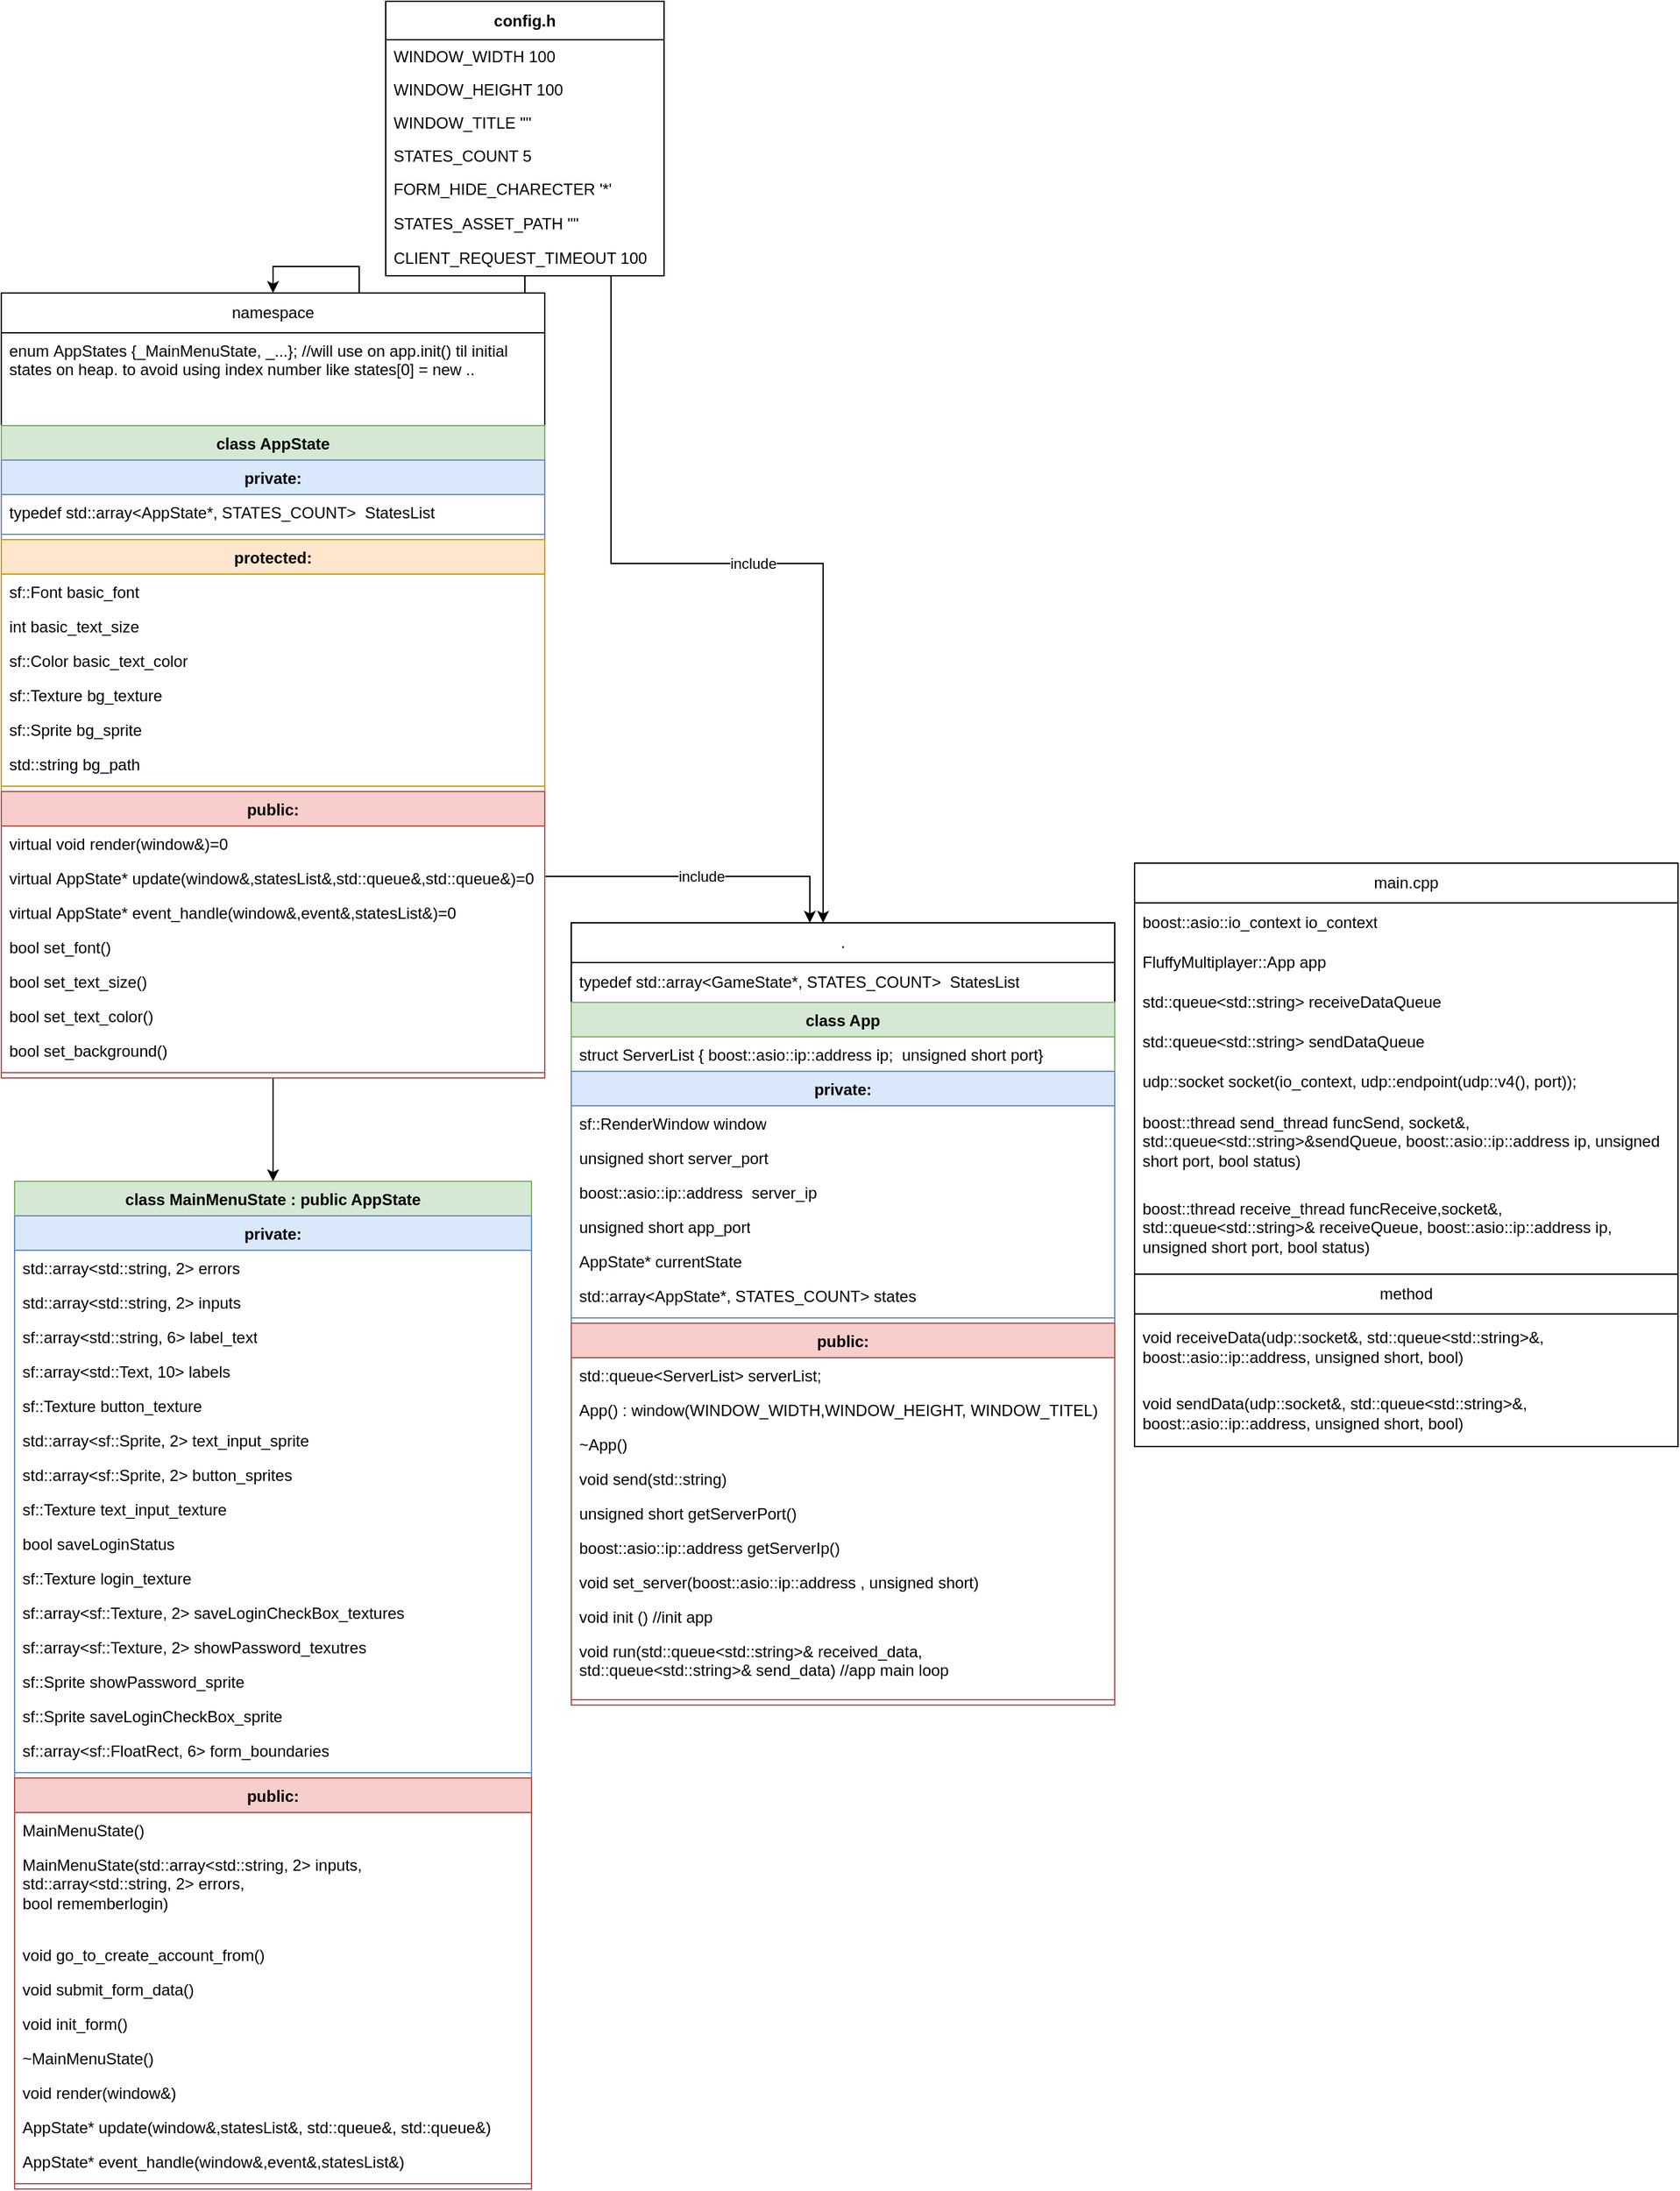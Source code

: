 <mxfile version="22.1.0" type="device">
  <diagram name="Page-1" id="7Li9UANoML4oVNlSwk63">
    <mxGraphModel dx="957" dy="1528" grid="1" gridSize="10" guides="1" tooltips="1" connect="1" arrows="1" fold="1" page="1" pageScale="1" pageWidth="850" pageHeight="1100" math="0" shadow="0">
      <root>
        <mxCell id="0" />
        <mxCell id="1" parent="0" />
        <mxCell id="5Nd1VUIgEl3wB4-zYDqk-30" value="include" style="edgeStyle=orthogonalEdgeStyle;rounded=0;orthogonalLoop=1;jettySize=auto;html=1;" parent="1" source="5Nd1VUIgEl3wB4-zYDqk-27" target="5Nd1VUIgEl3wB4-zYDqk-95" edge="1">
          <mxGeometry relative="1" as="geometry">
            <Array as="points">
              <mxPoint x="470" y="-666" />
              <mxPoint x="630" y="-666" />
            </Array>
          </mxGeometry>
        </mxCell>
        <mxCell id="5Nd1VUIgEl3wB4-zYDqk-63" value="include" style="edgeStyle=orthogonalEdgeStyle;rounded=0;orthogonalLoop=1;jettySize=auto;html=1;" parent="1" source="5Nd1VUIgEl3wB4-zYDqk-27" target="5Nd1VUIgEl3wB4-zYDqk-88" edge="1">
          <mxGeometry relative="1" as="geometry" />
        </mxCell>
        <mxCell id="5Nd1VUIgEl3wB4-zYDqk-27" value="config.h" style="swimlane;fontStyle=1;align=center;verticalAlign=middle;childLayout=stackLayout;horizontal=1;startSize=29;horizontalStack=0;resizeParent=1;resizeParentMax=0;resizeLast=0;collapsible=0;marginBottom=0;html=1;whiteSpace=wrap;" parent="1" vertex="1">
          <mxGeometry x="300" y="-1090" width="210" height="207" as="geometry" />
        </mxCell>
        <mxCell id="5Nd1VUIgEl3wB4-zYDqk-31" value="WINDOW_WIDTH 100" style="text;html=1;strokeColor=none;fillColor=none;align=left;verticalAlign=middle;spacingLeft=4;spacingRight=4;overflow=hidden;rotatable=0;points=[[0,0.5],[1,0.5]];portConstraint=eastwest;whiteSpace=wrap;" parent="5Nd1VUIgEl3wB4-zYDqk-27" vertex="1">
          <mxGeometry y="29" width="210" height="25" as="geometry" />
        </mxCell>
        <mxCell id="5Nd1VUIgEl3wB4-zYDqk-29" value="WINDOW_HEIGHT 100" style="text;html=1;strokeColor=none;fillColor=none;align=left;verticalAlign=middle;spacingLeft=4;spacingRight=4;overflow=hidden;rotatable=0;points=[[0,0.5],[1,0.5]];portConstraint=eastwest;whiteSpace=wrap;" parent="5Nd1VUIgEl3wB4-zYDqk-27" vertex="1">
          <mxGeometry y="54" width="210" height="25" as="geometry" />
        </mxCell>
        <mxCell id="5Nd1VUIgEl3wB4-zYDqk-32" value="WINDOW_TITLE &quot;&quot;" style="text;html=1;strokeColor=none;fillColor=none;align=left;verticalAlign=middle;spacingLeft=4;spacingRight=4;overflow=hidden;rotatable=0;points=[[0,0.5],[1,0.5]];portConstraint=eastwest;whiteSpace=wrap;" parent="5Nd1VUIgEl3wB4-zYDqk-27" vertex="1">
          <mxGeometry y="79" width="210" height="25" as="geometry" />
        </mxCell>
        <mxCell id="5Nd1VUIgEl3wB4-zYDqk-43" value="STATES_COUNT 5" style="text;html=1;strokeColor=none;fillColor=none;align=left;verticalAlign=middle;spacingLeft=4;spacingRight=4;overflow=hidden;rotatable=0;points=[[0,0.5],[1,0.5]];portConstraint=eastwest;whiteSpace=wrap;" parent="5Nd1VUIgEl3wB4-zYDqk-27" vertex="1">
          <mxGeometry y="104" width="210" height="25" as="geometry" />
        </mxCell>
        <mxCell id="5Nd1VUIgEl3wB4-zYDqk-137" value="FORM_HIDE_CHARECTER &#39;*&#39;" style="text;html=1;strokeColor=none;fillColor=none;align=left;verticalAlign=middle;spacingLeft=4;spacingRight=4;overflow=hidden;rotatable=0;points=[[0,0.5],[1,0.5]];portConstraint=eastwest;whiteSpace=wrap;" parent="5Nd1VUIgEl3wB4-zYDqk-27" vertex="1">
          <mxGeometry y="129" width="210" height="26" as="geometry" />
        </mxCell>
        <mxCell id="5Nd1VUIgEl3wB4-zYDqk-152" value="STATES_ASSET_PATH &quot;&quot;" style="text;html=1;strokeColor=none;fillColor=none;align=left;verticalAlign=middle;spacingLeft=4;spacingRight=4;overflow=hidden;rotatable=0;points=[[0,0.5],[1,0.5]];portConstraint=eastwest;whiteSpace=wrap;" parent="5Nd1VUIgEl3wB4-zYDqk-27" vertex="1">
          <mxGeometry y="155" width="210" height="26" as="geometry" />
        </mxCell>
        <mxCell id="5Nd1VUIgEl3wB4-zYDqk-145" value="CLIENT_REQUEST_TIMEOUT 100" style="text;html=1;strokeColor=none;fillColor=none;align=left;verticalAlign=middle;spacingLeft=4;spacingRight=4;overflow=hidden;rotatable=0;points=[[0,0.5],[1,0.5]];portConstraint=eastwest;whiteSpace=wrap;" parent="5Nd1VUIgEl3wB4-zYDqk-27" vertex="1">
          <mxGeometry y="181" width="210" height="26" as="geometry" />
        </mxCell>
        <mxCell id="5Nd1VUIgEl3wB4-zYDqk-80" style="edgeStyle=orthogonalEdgeStyle;rounded=0;orthogonalLoop=1;jettySize=auto;html=1;" parent="1" source="5Nd1VUIgEl3wB4-zYDqk-51" target="5Nd1VUIgEl3wB4-zYDqk-67" edge="1">
          <mxGeometry relative="1" as="geometry" />
        </mxCell>
        <mxCell id="5Nd1VUIgEl3wB4-zYDqk-67" value="class MainMenuState : public AppState" style="swimlane;fontStyle=1;align=center;verticalAlign=top;childLayout=stackLayout;horizontal=1;startSize=26;horizontalStack=0;resizeParent=1;resizeParentMax=0;resizeLast=0;collapsible=1;marginBottom=0;whiteSpace=wrap;html=1;fillColor=#d5e8d4;strokeColor=#82b366;" parent="1" vertex="1">
          <mxGeometry x="20" y="-200" width="390" height="760" as="geometry" />
        </mxCell>
        <mxCell id="5Nd1VUIgEl3wB4-zYDqk-69" value="private:" style="swimlane;fontStyle=1;align=center;verticalAlign=top;childLayout=stackLayout;horizontal=1;startSize=26;horizontalStack=0;resizeParent=1;resizeParentMax=0;resizeLast=0;collapsible=1;marginBottom=0;whiteSpace=wrap;html=1;fillColor=#dae8fc;strokeColor=#6c8ebf;" parent="5Nd1VUIgEl3wB4-zYDqk-67" vertex="1">
          <mxGeometry y="26" width="390" height="424" as="geometry" />
        </mxCell>
        <mxCell id="5Nd1VUIgEl3wB4-zYDqk-117" value="std::array&amp;lt;std::string, 2&amp;gt; errors" style="text;strokeColor=none;fillColor=none;align=left;verticalAlign=top;spacingLeft=4;spacingRight=4;overflow=hidden;rotatable=0;points=[[0,0.5],[1,0.5]];portConstraint=eastwest;whiteSpace=wrap;html=1;" parent="5Nd1VUIgEl3wB4-zYDqk-69" vertex="1">
          <mxGeometry y="26" width="390" height="26" as="geometry" />
        </mxCell>
        <mxCell id="5Nd1VUIgEl3wB4-zYDqk-71" value="std::array&amp;lt;std::string, 2&amp;gt; inputs" style="text;strokeColor=none;fillColor=none;align=left;verticalAlign=top;spacingLeft=4;spacingRight=4;overflow=hidden;rotatable=0;points=[[0,0.5],[1,0.5]];portConstraint=eastwest;whiteSpace=wrap;html=1;" parent="5Nd1VUIgEl3wB4-zYDqk-69" vertex="1">
          <mxGeometry y="52" width="390" height="26" as="geometry" />
        </mxCell>
        <mxCell id="5Nd1VUIgEl3wB4-zYDqk-120" value="sf::array&amp;lt;std::string, 6&amp;gt; label_text" style="text;strokeColor=none;fillColor=none;align=left;verticalAlign=top;spacingLeft=4;spacingRight=4;overflow=hidden;rotatable=0;points=[[0,0.5],[1,0.5]];portConstraint=eastwest;whiteSpace=wrap;html=1;" parent="5Nd1VUIgEl3wB4-zYDqk-69" vertex="1">
          <mxGeometry y="78" width="390" height="26" as="geometry" />
        </mxCell>
        <mxCell id="5Nd1VUIgEl3wB4-zYDqk-131" value="sf::array&amp;lt;std::Text, 10&amp;gt; labels" style="text;strokeColor=none;fillColor=none;align=left;verticalAlign=top;spacingLeft=4;spacingRight=4;overflow=hidden;rotatable=0;points=[[0,0.5],[1,0.5]];portConstraint=eastwest;whiteSpace=wrap;html=1;" parent="5Nd1VUIgEl3wB4-zYDqk-69" vertex="1">
          <mxGeometry y="104" width="390" height="26" as="geometry" />
        </mxCell>
        <mxCell id="5Nd1VUIgEl3wB4-zYDqk-133" value="sf::Texture button_texture" style="text;strokeColor=none;fillColor=none;align=left;verticalAlign=top;spacingLeft=4;spacingRight=4;overflow=hidden;rotatable=0;points=[[0,0.5],[1,0.5]];portConstraint=eastwest;whiteSpace=wrap;html=1;" parent="5Nd1VUIgEl3wB4-zYDqk-69" vertex="1">
          <mxGeometry y="130" width="390" height="26" as="geometry" />
        </mxCell>
        <mxCell id="5Nd1VUIgEl3wB4-zYDqk-135" value="std::array&amp;lt;sf::Sprite, 2&amp;gt; text_input_sprite" style="text;strokeColor=none;fillColor=none;align=left;verticalAlign=top;spacingLeft=4;spacingRight=4;overflow=hidden;rotatable=0;points=[[0,0.5],[1,0.5]];portConstraint=eastwest;whiteSpace=wrap;html=1;" parent="5Nd1VUIgEl3wB4-zYDqk-69" vertex="1">
          <mxGeometry y="156" width="390" height="26" as="geometry" />
        </mxCell>
        <mxCell id="5Nd1VUIgEl3wB4-zYDqk-134" value="std::array&amp;lt;sf::Sprite, 2&amp;gt; button_sprites" style="text;strokeColor=none;fillColor=none;align=left;verticalAlign=top;spacingLeft=4;spacingRight=4;overflow=hidden;rotatable=0;points=[[0,0.5],[1,0.5]];portConstraint=eastwest;whiteSpace=wrap;html=1;" parent="5Nd1VUIgEl3wB4-zYDqk-69" vertex="1">
          <mxGeometry y="182" width="390" height="26" as="geometry" />
        </mxCell>
        <mxCell id="5Nd1VUIgEl3wB4-zYDqk-132" value="sf::Texture text_input_texture" style="text;strokeColor=none;fillColor=none;align=left;verticalAlign=top;spacingLeft=4;spacingRight=4;overflow=hidden;rotatable=0;points=[[0,0.5],[1,0.5]];portConstraint=eastwest;whiteSpace=wrap;html=1;" parent="5Nd1VUIgEl3wB4-zYDqk-69" vertex="1">
          <mxGeometry y="208" width="390" height="26" as="geometry" />
        </mxCell>
        <mxCell id="5Nd1VUIgEl3wB4-zYDqk-118" value="bool saveLoginStatus" style="text;strokeColor=none;fillColor=none;align=left;verticalAlign=top;spacingLeft=4;spacingRight=4;overflow=hidden;rotatable=0;points=[[0,0.5],[1,0.5]];portConstraint=eastwest;whiteSpace=wrap;html=1;" parent="5Nd1VUIgEl3wB4-zYDqk-69" vertex="1">
          <mxGeometry y="234" width="390" height="26" as="geometry" />
        </mxCell>
        <mxCell id="5Nd1VUIgEl3wB4-zYDqk-119" value="sf::Texture login_texture" style="text;strokeColor=none;fillColor=none;align=left;verticalAlign=top;spacingLeft=4;spacingRight=4;overflow=hidden;rotatable=0;points=[[0,0.5],[1,0.5]];portConstraint=eastwest;whiteSpace=wrap;html=1;" parent="5Nd1VUIgEl3wB4-zYDqk-69" vertex="1">
          <mxGeometry y="260" width="390" height="26" as="geometry" />
        </mxCell>
        <mxCell id="5Nd1VUIgEl3wB4-zYDqk-121" value="sf::array&amp;lt;sf::Texture, 2&amp;gt; saveLoginCheckBox_textures" style="text;strokeColor=none;fillColor=none;align=left;verticalAlign=top;spacingLeft=4;spacingRight=4;overflow=hidden;rotatable=0;points=[[0,0.5],[1,0.5]];portConstraint=eastwest;whiteSpace=wrap;html=1;" parent="5Nd1VUIgEl3wB4-zYDqk-69" vertex="1">
          <mxGeometry y="286" width="390" height="26" as="geometry" />
        </mxCell>
        <mxCell id="5Nd1VUIgEl3wB4-zYDqk-123" value="sf::array&amp;lt;sf::Texture, 2&amp;gt; showPassword_texutres" style="text;strokeColor=none;fillColor=none;align=left;verticalAlign=top;spacingLeft=4;spacingRight=4;overflow=hidden;rotatable=0;points=[[0,0.5],[1,0.5]];portConstraint=eastwest;whiteSpace=wrap;html=1;" parent="5Nd1VUIgEl3wB4-zYDqk-69" vertex="1">
          <mxGeometry y="312" width="390" height="26" as="geometry" />
        </mxCell>
        <mxCell id="5Nd1VUIgEl3wB4-zYDqk-136" value="sf::Sprite showPassword_sprite" style="text;strokeColor=none;fillColor=none;align=left;verticalAlign=top;spacingLeft=4;spacingRight=4;overflow=hidden;rotatable=0;points=[[0,0.5],[1,0.5]];portConstraint=eastwest;whiteSpace=wrap;html=1;" parent="5Nd1VUIgEl3wB4-zYDqk-69" vertex="1">
          <mxGeometry y="338" width="390" height="26" as="geometry" />
        </mxCell>
        <mxCell id="5Nd1VUIgEl3wB4-zYDqk-124" value="sf::Sprite saveLoginCheckBox_sprite" style="text;strokeColor=none;fillColor=none;align=left;verticalAlign=top;spacingLeft=4;spacingRight=4;overflow=hidden;rotatable=0;points=[[0,0.5],[1,0.5]];portConstraint=eastwest;whiteSpace=wrap;html=1;" parent="5Nd1VUIgEl3wB4-zYDqk-69" vertex="1">
          <mxGeometry y="364" width="390" height="26" as="geometry" />
        </mxCell>
        <mxCell id="5Nd1VUIgEl3wB4-zYDqk-122" value="sf::array&amp;lt;sf::FloatRect, 6&amp;gt; form_boundaries" style="text;strokeColor=none;fillColor=none;align=left;verticalAlign=top;spacingLeft=4;spacingRight=4;overflow=hidden;rotatable=0;points=[[0,0.5],[1,0.5]];portConstraint=eastwest;whiteSpace=wrap;html=1;" parent="5Nd1VUIgEl3wB4-zYDqk-69" vertex="1">
          <mxGeometry y="390" width="390" height="26" as="geometry" />
        </mxCell>
        <mxCell id="5Nd1VUIgEl3wB4-zYDqk-73" value="" style="line;strokeWidth=1;fillColor=none;align=left;verticalAlign=middle;spacingTop=-1;spacingLeft=3;spacingRight=3;rotatable=0;labelPosition=right;points=[];portConstraint=eastwest;strokeColor=inherit;" parent="5Nd1VUIgEl3wB4-zYDqk-69" vertex="1">
          <mxGeometry y="416" width="390" height="8" as="geometry" />
        </mxCell>
        <mxCell id="5Nd1VUIgEl3wB4-zYDqk-74" value="public:" style="swimlane;fontStyle=1;align=center;verticalAlign=top;childLayout=stackLayout;horizontal=1;startSize=26;horizontalStack=0;resizeParent=1;resizeParentMax=0;resizeLast=0;collapsible=1;marginBottom=0;whiteSpace=wrap;html=1;fillColor=#f8cecc;strokeColor=#b85450;" parent="5Nd1VUIgEl3wB4-zYDqk-67" vertex="1">
          <mxGeometry y="450" width="390" height="310" as="geometry" />
        </mxCell>
        <mxCell id="5Nd1VUIgEl3wB4-zYDqk-116" value="MainMenuState()" style="text;strokeColor=none;fillColor=none;align=left;verticalAlign=top;spacingLeft=4;spacingRight=4;overflow=hidden;rotatable=0;points=[[0,0.5],[1,0.5]];portConstraint=eastwest;whiteSpace=wrap;html=1;" parent="5Nd1VUIgEl3wB4-zYDqk-74" vertex="1">
          <mxGeometry y="26" width="390" height="26" as="geometry" />
        </mxCell>
        <mxCell id="5Nd1VUIgEl3wB4-zYDqk-78" value="MainMenuState(std::array&amp;lt;std::string, 2&amp;gt; inputs, &lt;br&gt;std::array&amp;lt;std::string, 2&amp;gt; errors,&lt;br&gt;bool rememberlogin)" style="text;strokeColor=none;fillColor=none;align=left;verticalAlign=top;spacingLeft=4;spacingRight=4;overflow=hidden;rotatable=0;points=[[0,0.5],[1,0.5]];portConstraint=eastwest;whiteSpace=wrap;html=1;" parent="5Nd1VUIgEl3wB4-zYDqk-74" vertex="1">
          <mxGeometry y="52" width="390" height="68" as="geometry" />
        </mxCell>
        <mxCell id="5Nd1VUIgEl3wB4-zYDqk-143" value="void go_to_create_account_from()" style="text;align=left;verticalAlign=top;spacingLeft=4;spacingRight=4;overflow=hidden;rotatable=0;points=[[0,0.5],[1,0.5]];portConstraint=eastwest;whiteSpace=wrap;html=1;fontColor=#000000;" parent="5Nd1VUIgEl3wB4-zYDqk-74" vertex="1">
          <mxGeometry y="120" width="390" height="26" as="geometry" />
        </mxCell>
        <mxCell id="5Nd1VUIgEl3wB4-zYDqk-142" value="void submit_form_data()" style="text;align=left;verticalAlign=top;spacingLeft=4;spacingRight=4;overflow=hidden;rotatable=0;points=[[0,0.5],[1,0.5]];portConstraint=eastwest;whiteSpace=wrap;html=1;fontColor=#000000;" parent="5Nd1VUIgEl3wB4-zYDqk-74" vertex="1">
          <mxGeometry y="146" width="390" height="26" as="geometry" />
        </mxCell>
        <mxCell id="5Nd1VUIgEl3wB4-zYDqk-138" value="void init_form()" style="text;align=left;verticalAlign=top;spacingLeft=4;spacingRight=4;overflow=hidden;rotatable=0;points=[[0,0.5],[1,0.5]];portConstraint=eastwest;whiteSpace=wrap;html=1;fontColor=#000000;" parent="5Nd1VUIgEl3wB4-zYDqk-74" vertex="1">
          <mxGeometry y="172" width="390" height="26" as="geometry" />
        </mxCell>
        <mxCell id="5Nd1VUIgEl3wB4-zYDqk-107" value="~MainMenuState()" style="text;strokeColor=none;fillColor=none;align=left;verticalAlign=top;spacingLeft=4;spacingRight=4;overflow=hidden;rotatable=0;points=[[0,0.5],[1,0.5]];portConstraint=eastwest;whiteSpace=wrap;html=1;" parent="5Nd1VUIgEl3wB4-zYDqk-74" vertex="1">
          <mxGeometry y="198" width="390" height="26" as="geometry" />
        </mxCell>
        <mxCell id="5Nd1VUIgEl3wB4-zYDqk-102" value="void render(window&amp;amp;)" style="text;align=left;verticalAlign=top;spacingLeft=4;spacingRight=4;overflow=hidden;rotatable=0;points=[[0,0.5],[1,0.5]];portConstraint=eastwest;whiteSpace=wrap;html=1;fontColor=#000000;" parent="5Nd1VUIgEl3wB4-zYDqk-74" vertex="1">
          <mxGeometry y="224" width="390" height="26" as="geometry" />
        </mxCell>
        <mxCell id="5Nd1VUIgEl3wB4-zYDqk-103" value="AppState*&amp;nbsp;update(window&amp;amp;,statesList&amp;amp;, std::queue&amp;amp;, std::queue&amp;amp;)" style="text;align=left;verticalAlign=top;spacingLeft=4;spacingRight=4;overflow=hidden;rotatable=0;points=[[0,0.5],[1,0.5]];portConstraint=eastwest;whiteSpace=wrap;html=1;fontColor=#000000;" parent="5Nd1VUIgEl3wB4-zYDqk-74" vertex="1">
          <mxGeometry y="250" width="390" height="26" as="geometry" />
        </mxCell>
        <mxCell id="5Nd1VUIgEl3wB4-zYDqk-104" value="AppState* event_handle(window&amp;amp;,event&amp;amp;,statesList&amp;amp;)" style="text;align=left;verticalAlign=top;spacingLeft=4;spacingRight=4;overflow=hidden;rotatable=0;points=[[0,0.5],[1,0.5]];portConstraint=eastwest;whiteSpace=wrap;html=1;fontColor=#000000;" parent="5Nd1VUIgEl3wB4-zYDqk-74" vertex="1">
          <mxGeometry y="276" width="390" height="26" as="geometry" />
        </mxCell>
        <mxCell id="5Nd1VUIgEl3wB4-zYDqk-79" value="" style="line;strokeWidth=1;fillColor=none;align=left;verticalAlign=middle;spacingTop=-1;spacingLeft=3;spacingRight=3;rotatable=0;labelPosition=right;points=[];portConstraint=eastwest;strokeColor=inherit;" parent="5Nd1VUIgEl3wB4-zYDqk-74" vertex="1">
          <mxGeometry y="302" width="390" height="8" as="geometry" />
        </mxCell>
        <mxCell id="5Nd1VUIgEl3wB4-zYDqk-101" value="include" style="edgeStyle=orthogonalEdgeStyle;rounded=0;orthogonalLoop=1;jettySize=auto;html=1;" parent="1" source="5Nd1VUIgEl3wB4-zYDqk-88" target="5Nd1VUIgEl3wB4-zYDqk-95" edge="1">
          <mxGeometry relative="1" as="geometry">
            <Array as="points">
              <mxPoint x="230" y="-430" />
              <mxPoint x="620" y="-430" />
            </Array>
          </mxGeometry>
        </mxCell>
        <mxCell id="5Nd1VUIgEl3wB4-zYDqk-88" value="namespace" style="swimlane;fontStyle=0;childLayout=stackLayout;horizontal=1;startSize=30;horizontalStack=0;resizeParent=1;resizeParentMax=0;resizeLast=0;collapsible=1;marginBottom=0;whiteSpace=wrap;html=1;" parent="1" vertex="1">
          <mxGeometry x="10" y="-870" width="410" height="592" as="geometry" />
        </mxCell>
        <mxCell id="5Nd1VUIgEl3wB4-zYDqk-94" value="enum&amp;nbsp;AppStates&amp;nbsp;{_MainMenuState, _...}; //will use on app.init() til initial states on heap. to avoid using index number like states[0] = new .." style="text;strokeColor=none;fillColor=none;align=left;verticalAlign=top;spacingLeft=4;spacingRight=4;overflow=hidden;rotatable=0;points=[[0,0.5],[1,0.5]];portConstraint=eastwest;whiteSpace=wrap;html=1;" parent="5Nd1VUIgEl3wB4-zYDqk-88" vertex="1">
          <mxGeometry y="30" width="410" height="70" as="geometry" />
        </mxCell>
        <mxCell id="5Nd1VUIgEl3wB4-zYDqk-51" value="class AppState" style="swimlane;fontStyle=1;align=center;verticalAlign=top;childLayout=stackLayout;horizontal=1;startSize=26;horizontalStack=0;resizeParent=1;resizeParentMax=0;resizeLast=0;collapsible=1;marginBottom=0;whiteSpace=wrap;html=1;fillColor=#d5e8d4;strokeColor=#82b366;" parent="5Nd1VUIgEl3wB4-zYDqk-88" vertex="1">
          <mxGeometry y="100" width="410" height="492" as="geometry" />
        </mxCell>
        <mxCell id="5Nd1VUIgEl3wB4-zYDqk-53" value="private:" style="swimlane;fontStyle=1;align=center;verticalAlign=top;childLayout=stackLayout;horizontal=1;startSize=26;horizontalStack=0;resizeParent=1;resizeParentMax=0;resizeLast=0;collapsible=1;marginBottom=0;whiteSpace=wrap;html=1;fillColor=#dae8fc;strokeColor=#6c8ebf;" parent="5Nd1VUIgEl3wB4-zYDqk-51" vertex="1">
          <mxGeometry y="26" width="410" height="60" as="geometry" />
        </mxCell>
        <mxCell id="5Nd1VUIgEl3wB4-zYDqk-86" value="typedef std::array&amp;lt;AppState*, STATES_COUNT&amp;gt;&amp;nbsp; StatesList" style="text;strokeColor=none;fillColor=none;align=left;verticalAlign=top;spacingLeft=4;spacingRight=4;overflow=hidden;rotatable=0;points=[[0,0.5],[1,0.5]];portConstraint=eastwest;whiteSpace=wrap;html=1;" parent="5Nd1VUIgEl3wB4-zYDqk-53" vertex="1">
          <mxGeometry y="26" width="410" height="26" as="geometry" />
        </mxCell>
        <mxCell id="5Nd1VUIgEl3wB4-zYDqk-57" value="" style="line;strokeWidth=1;fillColor=none;align=left;verticalAlign=middle;spacingTop=-1;spacingLeft=3;spacingRight=3;rotatable=0;labelPosition=right;points=[];portConstraint=eastwest;strokeColor=inherit;" parent="5Nd1VUIgEl3wB4-zYDqk-53" vertex="1">
          <mxGeometry y="52" width="410" height="8" as="geometry" />
        </mxCell>
        <mxCell id="5Nd1VUIgEl3wB4-zYDqk-81" value="protected:" style="swimlane;fontStyle=1;align=center;verticalAlign=top;childLayout=stackLayout;horizontal=1;startSize=26;horizontalStack=0;resizeParent=1;resizeParentMax=0;resizeLast=0;collapsible=1;marginBottom=0;whiteSpace=wrap;html=1;fillColor=#ffe6cc;strokeColor=#d79b00;" parent="5Nd1VUIgEl3wB4-zYDqk-51" vertex="1">
          <mxGeometry y="86" width="410" height="190" as="geometry" />
        </mxCell>
        <mxCell id="5Nd1VUIgEl3wB4-zYDqk-125" value="sf::Font basic_font" style="text;strokeColor=none;fillColor=none;align=left;verticalAlign=top;spacingLeft=4;spacingRight=4;overflow=hidden;rotatable=0;points=[[0,0.5],[1,0.5]];portConstraint=eastwest;whiteSpace=wrap;html=1;" parent="5Nd1VUIgEl3wB4-zYDqk-81" vertex="1">
          <mxGeometry y="26" width="410" height="26" as="geometry" />
        </mxCell>
        <mxCell id="5Nd1VUIgEl3wB4-zYDqk-127" value="int basic_text_size" style="text;strokeColor=none;fillColor=none;align=left;verticalAlign=top;spacingLeft=4;spacingRight=4;overflow=hidden;rotatable=0;points=[[0,0.5],[1,0.5]];portConstraint=eastwest;whiteSpace=wrap;html=1;" parent="5Nd1VUIgEl3wB4-zYDqk-81" vertex="1">
          <mxGeometry y="52" width="410" height="26" as="geometry" />
        </mxCell>
        <mxCell id="5Nd1VUIgEl3wB4-zYDqk-129" value="sf::Color basic_text_color" style="text;strokeColor=none;fillColor=none;align=left;verticalAlign=top;spacingLeft=4;spacingRight=4;overflow=hidden;rotatable=0;points=[[0,0.5],[1,0.5]];portConstraint=eastwest;whiteSpace=wrap;html=1;" parent="5Nd1VUIgEl3wB4-zYDqk-81" vertex="1">
          <mxGeometry y="78" width="410" height="26" as="geometry" />
        </mxCell>
        <mxCell id="5Nd1VUIgEl3wB4-zYDqk-82" value="sf::Texture bg_texture" style="text;strokeColor=none;fillColor=none;align=left;verticalAlign=top;spacingLeft=4;spacingRight=4;overflow=hidden;rotatable=0;points=[[0,0.5],[1,0.5]];portConstraint=eastwest;whiteSpace=wrap;html=1;" parent="5Nd1VUIgEl3wB4-zYDqk-81" vertex="1">
          <mxGeometry y="104" width="410" height="26" as="geometry" />
        </mxCell>
        <mxCell id="5Nd1VUIgEl3wB4-zYDqk-83" value="sf::Sprite bg_sprite" style="text;strokeColor=none;fillColor=none;align=left;verticalAlign=top;spacingLeft=4;spacingRight=4;overflow=hidden;rotatable=0;points=[[0,0.5],[1,0.5]];portConstraint=eastwest;whiteSpace=wrap;html=1;" parent="5Nd1VUIgEl3wB4-zYDqk-81" vertex="1">
          <mxGeometry y="130" width="410" height="26" as="geometry" />
        </mxCell>
        <mxCell id="5Nd1VUIgEl3wB4-zYDqk-84" value="std::string bg_path" style="text;strokeColor=none;fillColor=none;align=left;verticalAlign=top;spacingLeft=4;spacingRight=4;overflow=hidden;rotatable=0;points=[[0,0.5],[1,0.5]];portConstraint=eastwest;whiteSpace=wrap;html=1;" parent="5Nd1VUIgEl3wB4-zYDqk-81" vertex="1">
          <mxGeometry y="156" width="410" height="26" as="geometry" />
        </mxCell>
        <mxCell id="5Nd1VUIgEl3wB4-zYDqk-85" value="" style="line;strokeWidth=1;fillColor=none;align=left;verticalAlign=middle;spacingTop=-1;spacingLeft=3;spacingRight=3;rotatable=0;labelPosition=right;points=[];portConstraint=eastwest;strokeColor=inherit;" parent="5Nd1VUIgEl3wB4-zYDqk-81" vertex="1">
          <mxGeometry y="182" width="410" height="8" as="geometry" />
        </mxCell>
        <mxCell id="5Nd1VUIgEl3wB4-zYDqk-58" value="public:" style="swimlane;fontStyle=1;align=center;verticalAlign=top;childLayout=stackLayout;horizontal=1;startSize=26;horizontalStack=0;resizeParent=1;resizeParentMax=0;resizeLast=0;collapsible=1;marginBottom=0;whiteSpace=wrap;html=1;fillColor=#f8cecc;strokeColor=#b85450;" parent="5Nd1VUIgEl3wB4-zYDqk-51" vertex="1">
          <mxGeometry y="276" width="410" height="216" as="geometry" />
        </mxCell>
        <mxCell id="5Nd1VUIgEl3wB4-zYDqk-22" value="virtual void render(window&amp;amp;)=0" style="text;strokeColor=none;fillColor=none;align=left;verticalAlign=top;spacingLeft=4;spacingRight=4;overflow=hidden;rotatable=0;points=[[0,0.5],[1,0.5]];portConstraint=eastwest;whiteSpace=wrap;html=1;" parent="5Nd1VUIgEl3wB4-zYDqk-58" vertex="1">
          <mxGeometry y="26" width="410" height="26" as="geometry" />
        </mxCell>
        <mxCell id="5Nd1VUIgEl3wB4-zYDqk-24" value="virtual&amp;nbsp;AppState*&amp;nbsp;update(window&amp;amp;,statesList&amp;amp;,std::queue&amp;amp;,std::queue&amp;amp;)=0" style="text;strokeColor=none;fillColor=none;align=left;verticalAlign=top;spacingLeft=4;spacingRight=4;overflow=hidden;rotatable=0;points=[[0,0.5],[1,0.5]];portConstraint=eastwest;whiteSpace=wrap;html=1;" parent="5Nd1VUIgEl3wB4-zYDqk-58" vertex="1">
          <mxGeometry y="52" width="410" height="26" as="geometry" />
        </mxCell>
        <mxCell id="5Nd1VUIgEl3wB4-zYDqk-25" value="virtual&amp;nbsp;AppState* event_handle(window&amp;amp;,event&amp;amp;,statesList&amp;amp;)=0" style="text;strokeColor=none;fillColor=none;align=left;verticalAlign=top;spacingLeft=4;spacingRight=4;overflow=hidden;rotatable=0;points=[[0,0.5],[1,0.5]];portConstraint=eastwest;whiteSpace=wrap;html=1;" parent="5Nd1VUIgEl3wB4-zYDqk-58" vertex="1">
          <mxGeometry y="78" width="410" height="26" as="geometry" />
        </mxCell>
        <mxCell id="5Nd1VUIgEl3wB4-zYDqk-126" value="bool set_font()" style="text;strokeColor=none;fillColor=none;align=left;verticalAlign=top;spacingLeft=4;spacingRight=4;overflow=hidden;rotatable=0;points=[[0,0.5],[1,0.5]];portConstraint=eastwest;whiteSpace=wrap;html=1;" parent="5Nd1VUIgEl3wB4-zYDqk-58" vertex="1">
          <mxGeometry y="104" width="410" height="26" as="geometry" />
        </mxCell>
        <mxCell id="5Nd1VUIgEl3wB4-zYDqk-128" value="bool set_text_size()" style="text;strokeColor=none;fillColor=none;align=left;verticalAlign=top;spacingLeft=4;spacingRight=4;overflow=hidden;rotatable=0;points=[[0,0.5],[1,0.5]];portConstraint=eastwest;whiteSpace=wrap;html=1;" parent="5Nd1VUIgEl3wB4-zYDqk-58" vertex="1">
          <mxGeometry y="130" width="410" height="26" as="geometry" />
        </mxCell>
        <mxCell id="5Nd1VUIgEl3wB4-zYDqk-130" value="bool set_text_color()" style="text;strokeColor=none;fillColor=none;align=left;verticalAlign=top;spacingLeft=4;spacingRight=4;overflow=hidden;rotatable=0;points=[[0,0.5],[1,0.5]];portConstraint=eastwest;whiteSpace=wrap;html=1;" parent="5Nd1VUIgEl3wB4-zYDqk-58" vertex="1">
          <mxGeometry y="156" width="410" height="26" as="geometry" />
        </mxCell>
        <mxCell id="5Nd1VUIgEl3wB4-zYDqk-49" value="bool set_background()" style="text;strokeColor=none;fillColor=none;align=left;verticalAlign=top;spacingLeft=4;spacingRight=4;overflow=hidden;rotatable=0;points=[[0,0.5],[1,0.5]];portConstraint=eastwest;whiteSpace=wrap;html=1;" parent="5Nd1VUIgEl3wB4-zYDqk-58" vertex="1">
          <mxGeometry y="182" width="410" height="26" as="geometry" />
        </mxCell>
        <mxCell id="5Nd1VUIgEl3wB4-zYDqk-62" value="" style="line;strokeWidth=1;fillColor=none;align=left;verticalAlign=middle;spacingTop=-1;spacingLeft=3;spacingRight=3;rotatable=0;labelPosition=right;points=[];portConstraint=eastwest;strokeColor=inherit;" parent="5Nd1VUIgEl3wB4-zYDqk-58" vertex="1">
          <mxGeometry y="208" width="410" height="8" as="geometry" />
        </mxCell>
        <mxCell id="5Nd1VUIgEl3wB4-zYDqk-95" value="." style="swimlane;fontStyle=0;childLayout=stackLayout;horizontal=1;startSize=30;horizontalStack=0;resizeParent=1;resizeParentMax=0;resizeLast=0;collapsible=1;marginBottom=0;whiteSpace=wrap;html=1;" parent="1" vertex="1">
          <mxGeometry x="440" y="-395" width="410" height="590" as="geometry" />
        </mxCell>
        <mxCell id="5Nd1VUIgEl3wB4-zYDqk-98" value="typedef std::array&amp;lt;GameState*, STATES_COUNT&amp;gt;&amp;nbsp; StatesList" style="text;strokeColor=none;fillColor=none;align=left;verticalAlign=middle;spacingLeft=4;spacingRight=4;overflow=hidden;points=[[0,0.5],[1,0.5]];portConstraint=eastwest;rotatable=0;whiteSpace=wrap;html=1;" parent="5Nd1VUIgEl3wB4-zYDqk-95" vertex="1">
          <mxGeometry y="30" width="410" height="30" as="geometry" />
        </mxCell>
        <mxCell id="5Nd1VUIgEl3wB4-zYDqk-9" value="class App" style="swimlane;fontStyle=1;align=center;verticalAlign=top;childLayout=stackLayout;horizontal=1;startSize=26;horizontalStack=0;resizeParent=1;resizeParentMax=0;resizeLast=0;collapsible=1;marginBottom=0;whiteSpace=wrap;html=1;fillColor=#d5e8d4;strokeColor=#82b366;" parent="5Nd1VUIgEl3wB4-zYDqk-95" vertex="1">
          <mxGeometry y="60" width="410" height="530" as="geometry" />
        </mxCell>
        <mxCell id="_5e1NiXmXlnZ3C8gSHap-1" value="struct ServerList { boost::asio::ip::address ip;&amp;nbsp; unsigned short port}" style="text;strokeColor=none;fillColor=none;align=left;verticalAlign=top;spacingLeft=4;spacingRight=4;overflow=hidden;rotatable=0;points=[[0,0.5],[1,0.5]];portConstraint=eastwest;whiteSpace=wrap;html=1;" vertex="1" parent="5Nd1VUIgEl3wB4-zYDqk-9">
          <mxGeometry y="26" width="410" height="26" as="geometry" />
        </mxCell>
        <mxCell id="5Nd1VUIgEl3wB4-zYDqk-33" value="private:" style="swimlane;fontStyle=1;align=center;verticalAlign=top;childLayout=stackLayout;horizontal=1;startSize=26;horizontalStack=0;resizeParent=1;resizeParentMax=0;resizeLast=0;collapsible=1;marginBottom=0;whiteSpace=wrap;html=1;fillColor=#dae8fc;strokeColor=#6c8ebf;" parent="5Nd1VUIgEl3wB4-zYDqk-9" vertex="1">
          <mxGeometry y="52" width="410" height="190" as="geometry" />
        </mxCell>
        <mxCell id="5Nd1VUIgEl3wB4-zYDqk-34" value="sf::RenderWindow window" style="text;strokeColor=none;fillColor=none;align=left;verticalAlign=top;spacingLeft=4;spacingRight=4;overflow=hidden;rotatable=0;points=[[0,0.5],[1,0.5]];portConstraint=eastwest;whiteSpace=wrap;html=1;" parent="5Nd1VUIgEl3wB4-zYDqk-33" vertex="1">
          <mxGeometry y="26" width="410" height="26" as="geometry" />
        </mxCell>
        <mxCell id="5Nd1VUIgEl3wB4-zYDqk-147" value="unsigned short server_port" style="text;strokeColor=none;fillColor=none;align=left;verticalAlign=top;spacingLeft=4;spacingRight=4;overflow=hidden;rotatable=0;points=[[0,0.5],[1,0.5]];portConstraint=eastwest;whiteSpace=wrap;html=1;" parent="5Nd1VUIgEl3wB4-zYDqk-33" vertex="1">
          <mxGeometry y="52" width="410" height="26" as="geometry" />
        </mxCell>
        <mxCell id="5Nd1VUIgEl3wB4-zYDqk-148" value="boost::asio::ip::address&amp;nbsp; server_ip" style="text;strokeColor=none;fillColor=none;align=left;verticalAlign=top;spacingLeft=4;spacingRight=4;overflow=hidden;rotatable=0;points=[[0,0.5],[1,0.5]];portConstraint=eastwest;whiteSpace=wrap;html=1;" parent="5Nd1VUIgEl3wB4-zYDqk-33" vertex="1">
          <mxGeometry y="78" width="410" height="26" as="geometry" />
        </mxCell>
        <mxCell id="_5e1NiXmXlnZ3C8gSHap-3" value="unsigned short app_port" style="text;strokeColor=none;fillColor=none;align=left;verticalAlign=top;spacingLeft=4;spacingRight=4;overflow=hidden;rotatable=0;points=[[0,0.5],[1,0.5]];portConstraint=eastwest;whiteSpace=wrap;html=1;" vertex="1" parent="5Nd1VUIgEl3wB4-zYDqk-33">
          <mxGeometry y="104" width="410" height="26" as="geometry" />
        </mxCell>
        <mxCell id="5Nd1VUIgEl3wB4-zYDqk-42" value="AppState* currentState" style="text;strokeColor=none;fillColor=none;align=left;verticalAlign=top;spacingLeft=4;spacingRight=4;overflow=hidden;rotatable=0;points=[[0,0.5],[1,0.5]];portConstraint=eastwest;whiteSpace=wrap;html=1;" parent="5Nd1VUIgEl3wB4-zYDqk-33" vertex="1">
          <mxGeometry y="130" width="410" height="26" as="geometry" />
        </mxCell>
        <mxCell id="5Nd1VUIgEl3wB4-zYDqk-44" value="std::array&amp;lt;AppState*, STATES_COUNT&amp;gt; states" style="text;strokeColor=none;fillColor=none;align=left;verticalAlign=top;spacingLeft=4;spacingRight=4;overflow=hidden;rotatable=0;points=[[0,0.5],[1,0.5]];portConstraint=eastwest;whiteSpace=wrap;html=1;" parent="5Nd1VUIgEl3wB4-zYDqk-33" vertex="1">
          <mxGeometry y="156" width="410" height="26" as="geometry" />
        </mxCell>
        <mxCell id="5Nd1VUIgEl3wB4-zYDqk-35" value="" style="line;strokeWidth=1;fillColor=none;align=left;verticalAlign=middle;spacingTop=-1;spacingLeft=3;spacingRight=3;rotatable=0;labelPosition=right;points=[];portConstraint=eastwest;strokeColor=inherit;" parent="5Nd1VUIgEl3wB4-zYDqk-33" vertex="1">
          <mxGeometry y="182" width="410" height="8" as="geometry" />
        </mxCell>
        <mxCell id="5Nd1VUIgEl3wB4-zYDqk-39" value="public:" style="swimlane;fontStyle=1;align=center;verticalAlign=top;childLayout=stackLayout;horizontal=1;startSize=26;horizontalStack=0;resizeParent=1;resizeParentMax=0;resizeLast=0;collapsible=1;marginBottom=0;whiteSpace=wrap;html=1;fillColor=#f8cecc;strokeColor=#b85450;" parent="5Nd1VUIgEl3wB4-zYDqk-9" vertex="1">
          <mxGeometry y="242" width="410" height="288" as="geometry" />
        </mxCell>
        <mxCell id="_5e1NiXmXlnZ3C8gSHap-2" value="std::queue&amp;lt;ServerList&amp;gt; serverList;" style="text;strokeColor=none;fillColor=none;align=left;verticalAlign=top;spacingLeft=4;spacingRight=4;overflow=hidden;rotatable=0;points=[[0,0.5],[1,0.5]];portConstraint=eastwest;whiteSpace=wrap;html=1;" vertex="1" parent="5Nd1VUIgEl3wB4-zYDqk-39">
          <mxGeometry y="26" width="410" height="26" as="geometry" />
        </mxCell>
        <mxCell id="5Nd1VUIgEl3wB4-zYDqk-15" value="App() : window(WINDOW_WIDTH,WINDOW_HEIGHT, WINDOW_TITEL)" style="text;strokeColor=none;fillColor=none;align=left;verticalAlign=top;spacingLeft=4;spacingRight=4;overflow=hidden;rotatable=0;points=[[0,0.5],[1,0.5]];portConstraint=eastwest;whiteSpace=wrap;html=1;" parent="5Nd1VUIgEl3wB4-zYDqk-39" vertex="1">
          <mxGeometry y="52" width="410" height="26" as="geometry" />
        </mxCell>
        <mxCell id="5Nd1VUIgEl3wB4-zYDqk-106" value="~App()" style="text;strokeColor=none;fillColor=none;align=left;verticalAlign=top;spacingLeft=4;spacingRight=4;overflow=hidden;rotatable=0;points=[[0,0.5],[1,0.5]];portConstraint=eastwest;whiteSpace=wrap;html=1;" parent="5Nd1VUIgEl3wB4-zYDqk-39" vertex="1">
          <mxGeometry y="78" width="410" height="26" as="geometry" />
        </mxCell>
        <mxCell id="5Nd1VUIgEl3wB4-zYDqk-150" value="void send(std::string)" style="text;strokeColor=none;fillColor=none;align=left;verticalAlign=top;spacingLeft=4;spacingRight=4;overflow=hidden;rotatable=0;points=[[0,0.5],[1,0.5]];portConstraint=eastwest;whiteSpace=wrap;html=1;" parent="5Nd1VUIgEl3wB4-zYDqk-39" vertex="1">
          <mxGeometry y="104" width="410" height="26" as="geometry" />
        </mxCell>
        <mxCell id="_5e1NiXmXlnZ3C8gSHap-5" value="unsigned short getServerPort()" style="text;strokeColor=none;fillColor=none;align=left;verticalAlign=top;spacingLeft=4;spacingRight=4;overflow=hidden;rotatable=0;points=[[0,0.5],[1,0.5]];portConstraint=eastwest;whiteSpace=wrap;html=1;" vertex="1" parent="5Nd1VUIgEl3wB4-zYDqk-39">
          <mxGeometry y="130" width="410" height="26" as="geometry" />
        </mxCell>
        <mxCell id="_5e1NiXmXlnZ3C8gSHap-6" value="boost::asio::ip::address getServerIp()" style="text;strokeColor=none;fillColor=none;align=left;verticalAlign=top;spacingLeft=4;spacingRight=4;overflow=hidden;rotatable=0;points=[[0,0.5],[1,0.5]];portConstraint=eastwest;whiteSpace=wrap;html=1;" vertex="1" parent="5Nd1VUIgEl3wB4-zYDqk-39">
          <mxGeometry y="156" width="410" height="26" as="geometry" />
        </mxCell>
        <mxCell id="5Nd1VUIgEl3wB4-zYDqk-149" value="void set_server(boost::asio::ip::address , unsigned short)" style="text;strokeColor=none;fillColor=none;align=left;verticalAlign=top;spacingLeft=4;spacingRight=4;overflow=hidden;rotatable=0;points=[[0,0.5],[1,0.5]];portConstraint=eastwest;whiteSpace=wrap;html=1;" parent="5Nd1VUIgEl3wB4-zYDqk-39" vertex="1">
          <mxGeometry y="182" width="410" height="26" as="geometry" />
        </mxCell>
        <mxCell id="5Nd1VUIgEl3wB4-zYDqk-12" value="void init () //init app" style="text;strokeColor=none;fillColor=none;align=left;verticalAlign=top;spacingLeft=4;spacingRight=4;overflow=hidden;rotatable=0;points=[[0,0.5],[1,0.5]];portConstraint=eastwest;whiteSpace=wrap;html=1;" parent="5Nd1VUIgEl3wB4-zYDqk-39" vertex="1">
          <mxGeometry y="208" width="410" height="26" as="geometry" />
        </mxCell>
        <mxCell id="5Nd1VUIgEl3wB4-zYDqk-46" value="void run(std::queue&amp;lt;std::string&amp;gt;&amp;amp; received_data,&lt;br&gt;std::queue&amp;lt;std::string&amp;gt;&amp;amp; send_data) //app main loop" style="text;strokeColor=none;fillColor=none;align=left;verticalAlign=top;spacingLeft=4;spacingRight=4;overflow=hidden;rotatable=0;points=[[0,0.5],[1,0.5]];portConstraint=eastwest;whiteSpace=wrap;html=1;" parent="5Nd1VUIgEl3wB4-zYDqk-39" vertex="1">
          <mxGeometry y="234" width="410" height="46" as="geometry" />
        </mxCell>
        <mxCell id="5Nd1VUIgEl3wB4-zYDqk-41" value="" style="line;strokeWidth=1;fillColor=none;align=left;verticalAlign=middle;spacingTop=-1;spacingLeft=3;spacingRight=3;rotatable=0;labelPosition=right;points=[];portConstraint=eastwest;strokeColor=inherit;" parent="5Nd1VUIgEl3wB4-zYDqk-39" vertex="1">
          <mxGeometry y="280" width="410" height="8" as="geometry" />
        </mxCell>
        <mxCell id="_5e1NiXmXlnZ3C8gSHap-7" value="main.cpp" style="swimlane;fontStyle=0;childLayout=stackLayout;horizontal=1;startSize=30;horizontalStack=0;resizeParent=1;resizeParentMax=0;resizeLast=0;collapsible=1;marginBottom=0;whiteSpace=wrap;html=1;" vertex="1" parent="1">
          <mxGeometry x="865" y="-440" width="410" height="440" as="geometry" />
        </mxCell>
        <mxCell id="_5e1NiXmXlnZ3C8gSHap-30" value="boost::asio::io_context io_context" style="text;strokeColor=none;fillColor=none;align=left;verticalAlign=middle;spacingLeft=4;spacingRight=4;overflow=hidden;points=[[0,0.5],[1,0.5]];portConstraint=eastwest;rotatable=0;whiteSpace=wrap;html=1;" vertex="1" parent="_5e1NiXmXlnZ3C8gSHap-7">
          <mxGeometry y="30" width="410" height="30" as="geometry" />
        </mxCell>
        <mxCell id="_5e1NiXmXlnZ3C8gSHap-45" value="FluffyMultiplayer::App app" style="text;strokeColor=none;fillColor=none;align=left;verticalAlign=middle;spacingLeft=4;spacingRight=4;overflow=hidden;points=[[0,0.5],[1,0.5]];portConstraint=eastwest;rotatable=0;whiteSpace=wrap;html=1;" vertex="1" parent="_5e1NiXmXlnZ3C8gSHap-7">
          <mxGeometry y="60" width="410" height="30" as="geometry" />
        </mxCell>
        <mxCell id="_5e1NiXmXlnZ3C8gSHap-46" value="std::queue&amp;lt;std::string&amp;gt; receiveDataQueue" style="text;strokeColor=none;fillColor=none;align=left;verticalAlign=middle;spacingLeft=4;spacingRight=4;overflow=hidden;points=[[0,0.5],[1,0.5]];portConstraint=eastwest;rotatable=0;whiteSpace=wrap;html=1;" vertex="1" parent="_5e1NiXmXlnZ3C8gSHap-7">
          <mxGeometry y="90" width="410" height="30" as="geometry" />
        </mxCell>
        <mxCell id="_5e1NiXmXlnZ3C8gSHap-47" value="std::queue&amp;lt;std::string&amp;gt; sendDataQueue" style="text;strokeColor=none;fillColor=none;align=left;verticalAlign=middle;spacingLeft=4;spacingRight=4;overflow=hidden;points=[[0,0.5],[1,0.5]];portConstraint=eastwest;rotatable=0;whiteSpace=wrap;html=1;" vertex="1" parent="_5e1NiXmXlnZ3C8gSHap-7">
          <mxGeometry y="120" width="410" height="30" as="geometry" />
        </mxCell>
        <mxCell id="_5e1NiXmXlnZ3C8gSHap-43" value="&lt;div&gt;udp::socket socket(io_context, udp::endpoint(udp::v4(), port));&lt;/div&gt;" style="text;strokeColor=none;fillColor=none;align=left;verticalAlign=middle;spacingLeft=4;spacingRight=4;overflow=hidden;points=[[0,0.5],[1,0.5]];portConstraint=eastwest;rotatable=0;whiteSpace=wrap;html=1;" vertex="1" parent="_5e1NiXmXlnZ3C8gSHap-7">
          <mxGeometry y="150" width="410" height="30" as="geometry" />
        </mxCell>
        <mxCell id="_5e1NiXmXlnZ3C8gSHap-51" value="&lt;div&gt;boost::thread send_thread funcSend, socket&amp;amp;, std::queue&amp;lt;std::string&amp;gt;&amp;amp;sendQueue, boost::asio::ip::address ip, unsigned short port, bool status)&lt;/div&gt;" style="text;strokeColor=none;fillColor=none;align=left;verticalAlign=middle;spacingLeft=4;spacingRight=4;overflow=hidden;points=[[0,0.5],[1,0.5]];portConstraint=eastwest;rotatable=0;whiteSpace=wrap;html=1;" vertex="1" parent="_5e1NiXmXlnZ3C8gSHap-7">
          <mxGeometry y="180" width="410" height="60" as="geometry" />
        </mxCell>
        <mxCell id="_5e1NiXmXlnZ3C8gSHap-50" value="&lt;div&gt;boost::thread receive_thread funcReceive,socket&amp;amp;, std::queue&amp;lt;std::string&amp;gt;&amp;amp; receiveQueue, boost::asio::ip::address ip, unsigned short port, bool status)&lt;/div&gt;" style="text;strokeColor=none;fillColor=none;align=left;verticalAlign=middle;spacingLeft=4;spacingRight=4;overflow=hidden;points=[[0,0.5],[1,0.5]];portConstraint=eastwest;rotatable=0;whiteSpace=wrap;html=1;" vertex="1" parent="_5e1NiXmXlnZ3C8gSHap-7">
          <mxGeometry y="240" width="410" height="70" as="geometry" />
        </mxCell>
        <mxCell id="_5e1NiXmXlnZ3C8gSHap-39" value="method" style="swimlane;fontStyle=0;childLayout=stackLayout;horizontal=1;startSize=30;horizontalStack=0;resizeParent=1;resizeParentMax=0;resizeLast=0;collapsible=1;marginBottom=0;whiteSpace=wrap;html=1;" vertex="1" parent="_5e1NiXmXlnZ3C8gSHap-7">
          <mxGeometry y="310" width="410" height="130" as="geometry" />
        </mxCell>
        <mxCell id="_5e1NiXmXlnZ3C8gSHap-8" value="void&amp;nbsp;receiveData(udp::socket&amp;amp;, std::queue&amp;lt;std::string&amp;gt;&amp;amp;, boost::asio::ip::address, unsigned short, bool)" style="text;strokeColor=none;fillColor=none;align=left;verticalAlign=middle;spacingLeft=4;spacingRight=4;overflow=hidden;points=[[0,0.5],[1,0.5]];portConstraint=eastwest;rotatable=0;whiteSpace=wrap;html=1;" vertex="1" parent="_5e1NiXmXlnZ3C8gSHap-39">
          <mxGeometry y="30" width="410" height="50" as="geometry" />
        </mxCell>
        <mxCell id="_5e1NiXmXlnZ3C8gSHap-48" value="void sendData(udp::socket&amp;amp;, std::queue&amp;lt;std::string&amp;gt;&amp;amp;, boost::asio::ip::address, unsigned short, bool)" style="text;strokeColor=none;fillColor=none;align=left;verticalAlign=middle;spacingLeft=4;spacingRight=4;overflow=hidden;points=[[0,0.5],[1,0.5]];portConstraint=eastwest;rotatable=0;whiteSpace=wrap;html=1;" vertex="1" parent="_5e1NiXmXlnZ3C8gSHap-39">
          <mxGeometry y="80" width="410" height="50" as="geometry" />
        </mxCell>
      </root>
    </mxGraphModel>
  </diagram>
</mxfile>
